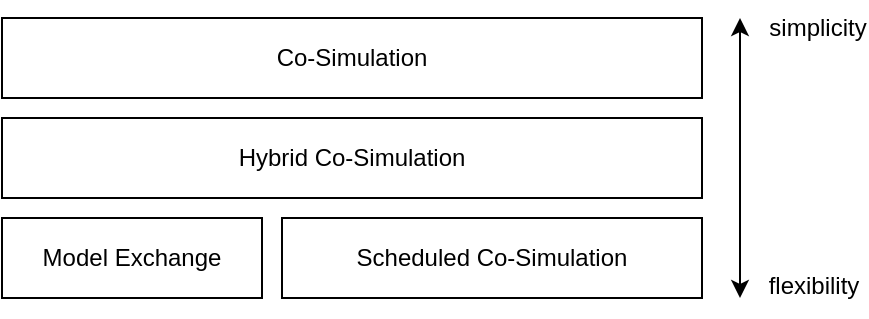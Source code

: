 <mxfile version="12.7.6" type="device"><diagram id="uozCbsswVs8gLlkZZZiq" name="Page-1"><mxGraphModel dx="1334" dy="704" grid="1" gridSize="10" guides="1" tooltips="1" connect="1" arrows="1" fold="1" page="1" pageScale="1" pageWidth="827" pageHeight="1169" math="0" shadow="0"><root><mxCell id="0"/><mxCell id="1" parent="0"/><mxCell id="hi1hK6krnqeUJZ0z4jAO-2" value="&lt;span style=&quot;white-space: normal&quot;&gt;Co-Simulation&lt;/span&gt;" style="rounded=0;whiteSpace=wrap;html=1;align=center;" parent="1" vertex="1"><mxGeometry x="40" y="40" width="350" height="40" as="geometry"/></mxCell><mxCell id="hi1hK6krnqeUJZ0z4jAO-4" value="&lt;span style=&quot;white-space: normal&quot;&gt;Hybrid Co-Simulation&lt;/span&gt;" style="rounded=0;whiteSpace=wrap;html=1;" parent="1" vertex="1"><mxGeometry x="40" y="90" width="350" height="40" as="geometry"/></mxCell><mxCell id="hi1hK6krnqeUJZ0z4jAO-3" value="Model Exchange" style="rounded=0;whiteSpace=wrap;html=1;" parent="1" vertex="1"><mxGeometry x="40" y="140" width="130" height="40" as="geometry"/></mxCell><mxCell id="hi1hK6krnqeUJZ0z4jAO-5" value="Scheduled Co-Simulation" style="rounded=0;whiteSpace=wrap;html=1;" parent="1" vertex="1"><mxGeometry x="180" y="140" width="210" height="40" as="geometry"/></mxCell><mxCell id="hi1hK6krnqeUJZ0z4jAO-8" value="" style="endArrow=classic;startArrow=classic;html=1;" parent="1" edge="1"><mxGeometry width="50" height="50" relative="1" as="geometry"><mxPoint x="409" y="180" as="sourcePoint"/><mxPoint x="409" y="40" as="targetPoint"/></mxGeometry></mxCell><mxCell id="hi1hK6krnqeUJZ0z4jAO-9" value="simplicity" style="text;html=1;strokeColor=none;fillColor=none;align=center;verticalAlign=middle;whiteSpace=wrap;rounded=0;" parent="1" vertex="1"><mxGeometry x="428" y="35" width="40" height="20" as="geometry"/></mxCell><mxCell id="hi1hK6krnqeUJZ0z4jAO-10" value="flexibility" style="text;html=1;strokeColor=none;fillColor=none;align=center;verticalAlign=middle;whiteSpace=wrap;rounded=0;" parent="1" vertex="1"><mxGeometry x="426" y="164" width="40" height="20" as="geometry"/></mxCell></root></mxGraphModel></diagram></mxfile>